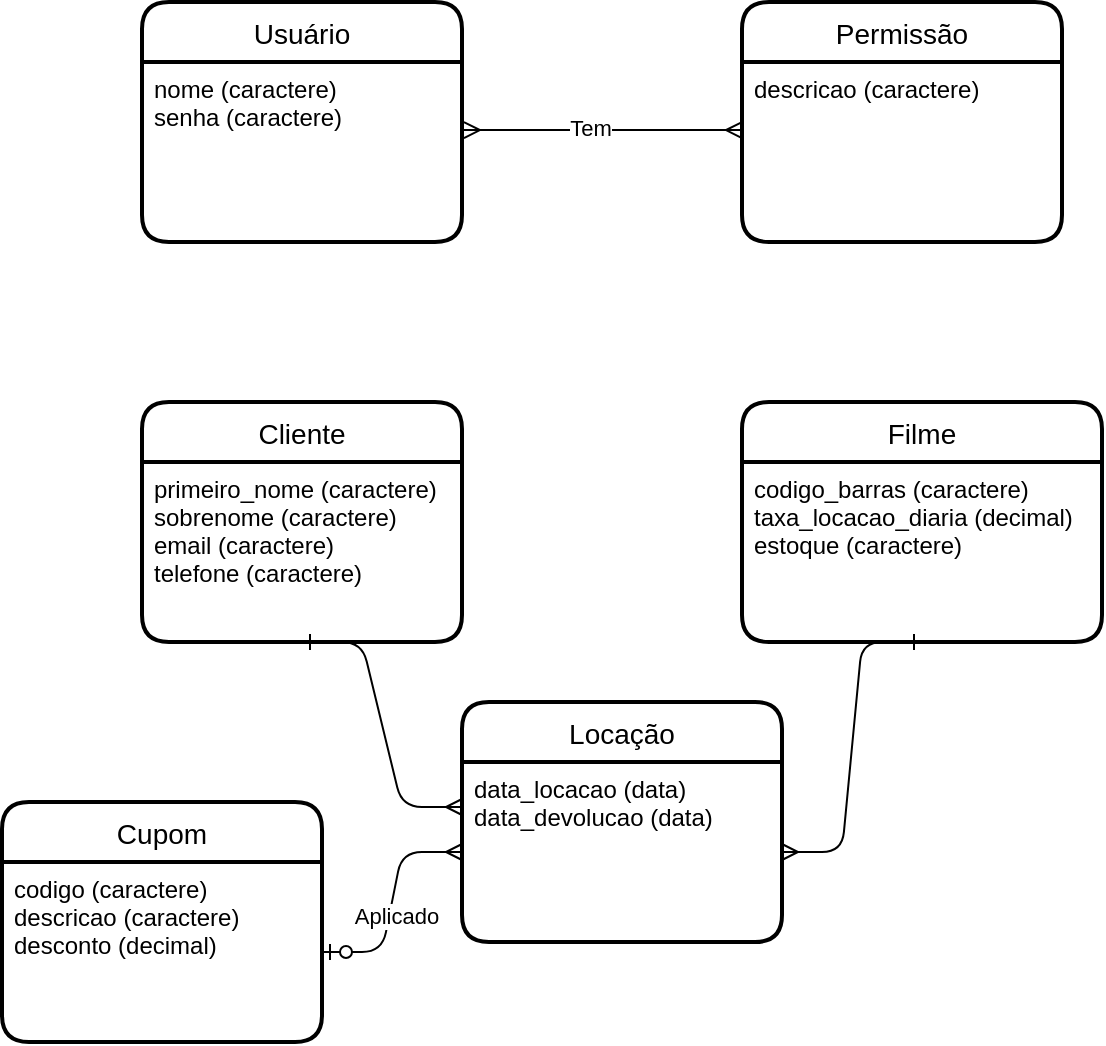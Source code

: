 <mxfile version="14.6.0" type="github">
  <diagram id="R2lEEEUBdFMjLlhIrx00" name="Page-1">
    <mxGraphModel dx="813" dy="435" grid="1" gridSize="10" guides="1" tooltips="1" connect="1" arrows="1" fold="1" page="1" pageScale="1" pageWidth="850" pageHeight="1100" math="0" shadow="0" extFonts="Permanent Marker^https://fonts.googleapis.com/css?family=Permanent+Marker">
      <root>
        <mxCell id="0" />
        <mxCell id="1" parent="0" />
        <mxCell id="_QiEvokuhGVG3-mbWDGy-2" value="Permissão" style="swimlane;childLayout=stackLayout;horizontal=1;startSize=30;horizontalStack=0;rounded=1;fontSize=14;fontStyle=0;strokeWidth=2;resizeParent=0;resizeLast=1;shadow=0;dashed=0;align=center;" parent="1" vertex="1">
          <mxGeometry x="510" y="340" width="160" height="120" as="geometry" />
        </mxCell>
        <mxCell id="_QiEvokuhGVG3-mbWDGy-3" value="descricao (caractere)" style="align=left;strokeColor=none;fillColor=none;spacingLeft=4;fontSize=12;verticalAlign=top;resizable=0;rotatable=0;part=1;" parent="_QiEvokuhGVG3-mbWDGy-2" vertex="1">
          <mxGeometry y="30" width="160" height="90" as="geometry" />
        </mxCell>
        <mxCell id="_QiEvokuhGVG3-mbWDGy-6" value="Cliente" style="swimlane;childLayout=stackLayout;horizontal=1;startSize=30;horizontalStack=0;rounded=1;fontSize=14;fontStyle=0;strokeWidth=2;resizeParent=0;resizeLast=1;shadow=0;dashed=0;align=center;" parent="1" vertex="1">
          <mxGeometry x="210" y="540" width="160" height="120" as="geometry" />
        </mxCell>
        <mxCell id="_QiEvokuhGVG3-mbWDGy-7" value="primeiro_nome (caractere)&#xa;sobrenome (caractere)&#xa;email (caractere)&#xa;telefone (caractere)&#xa;" style="align=left;strokeColor=none;fillColor=none;spacingLeft=4;fontSize=12;verticalAlign=top;resizable=0;rotatable=0;part=1;" parent="_QiEvokuhGVG3-mbWDGy-6" vertex="1">
          <mxGeometry y="30" width="160" height="90" as="geometry" />
        </mxCell>
        <mxCell id="_QiEvokuhGVG3-mbWDGy-8" value="Filme" style="swimlane;childLayout=stackLayout;horizontal=1;startSize=30;horizontalStack=0;rounded=1;fontSize=14;fontStyle=0;strokeWidth=2;resizeParent=0;resizeLast=1;shadow=0;dashed=0;align=center;" parent="1" vertex="1">
          <mxGeometry x="510" y="540" width="180" height="120" as="geometry" />
        </mxCell>
        <mxCell id="_QiEvokuhGVG3-mbWDGy-9" value="codigo_barras (caractere)&#xa;taxa_locacao_diaria (decimal)&#xa;estoque (caractere)&#xa;&#xa;" style="align=left;strokeColor=none;fillColor=none;spacingLeft=4;fontSize=12;verticalAlign=top;resizable=0;rotatable=0;part=1;" parent="_QiEvokuhGVG3-mbWDGy-8" vertex="1">
          <mxGeometry y="30" width="180" height="90" as="geometry" />
        </mxCell>
        <mxCell id="_QiEvokuhGVG3-mbWDGy-10" value="Usuário" style="swimlane;childLayout=stackLayout;horizontal=1;startSize=30;horizontalStack=0;rounded=1;fontSize=14;fontStyle=0;strokeWidth=2;resizeParent=0;resizeLast=1;shadow=0;dashed=0;align=center;" parent="1" vertex="1">
          <mxGeometry x="210" y="340" width="160" height="120" as="geometry" />
        </mxCell>
        <mxCell id="_QiEvokuhGVG3-mbWDGy-11" value="nome (caractere)&#xa;senha (caractere)" style="align=left;strokeColor=none;fillColor=none;spacingLeft=4;fontSize=12;verticalAlign=top;resizable=0;rotatable=0;part=1;" parent="_QiEvokuhGVG3-mbWDGy-10" vertex="1">
          <mxGeometry y="30" width="160" height="90" as="geometry" />
        </mxCell>
        <mxCell id="_QiEvokuhGVG3-mbWDGy-13" value="Cupom" style="swimlane;childLayout=stackLayout;horizontal=1;startSize=30;horizontalStack=0;rounded=1;fontSize=14;fontStyle=0;strokeWidth=2;resizeParent=0;resizeLast=1;shadow=0;dashed=0;align=center;" parent="1" vertex="1">
          <mxGeometry x="140" y="740" width="160" height="120" as="geometry" />
        </mxCell>
        <mxCell id="_QiEvokuhGVG3-mbWDGy-14" value="codigo (caractere)&#xa;descricao (caractere)&#xa;desconto (decimal)" style="align=left;strokeColor=none;fillColor=none;spacingLeft=4;fontSize=12;verticalAlign=top;resizable=0;rotatable=0;part=1;" parent="_QiEvokuhGVG3-mbWDGy-13" vertex="1">
          <mxGeometry y="30" width="160" height="90" as="geometry" />
        </mxCell>
        <mxCell id="_QiEvokuhGVG3-mbWDGy-16" value="Locação" style="swimlane;childLayout=stackLayout;horizontal=1;startSize=30;horizontalStack=0;rounded=1;fontSize=14;fontStyle=0;strokeWidth=2;resizeParent=0;resizeLast=1;shadow=0;dashed=0;align=center;" parent="1" vertex="1">
          <mxGeometry x="370" y="690" width="160" height="120" as="geometry" />
        </mxCell>
        <mxCell id="_QiEvokuhGVG3-mbWDGy-17" value="data_locacao (data)&#xa;data_devolucao (data)" style="align=left;strokeColor=none;fillColor=none;spacingLeft=4;fontSize=12;verticalAlign=top;resizable=0;rotatable=0;part=1;" parent="_QiEvokuhGVG3-mbWDGy-16" vertex="1">
          <mxGeometry y="30" width="160" height="90" as="geometry" />
        </mxCell>
        <mxCell id="_QiEvokuhGVG3-mbWDGy-21" value="" style="edgeStyle=entityRelationEdgeStyle;fontSize=12;html=1;endArrow=ERmany;startArrow=ERzeroToOne;exitX=1;exitY=0.5;exitDx=0;exitDy=0;entryX=0;entryY=0.5;entryDx=0;entryDy=0;endFill=0;startFill=1;" parent="1" source="_QiEvokuhGVG3-mbWDGy-14" target="_QiEvokuhGVG3-mbWDGy-17" edge="1">
          <mxGeometry width="100" height="100" relative="1" as="geometry">
            <mxPoint x="310" y="960" as="sourcePoint" />
            <mxPoint x="410" y="860" as="targetPoint" />
          </mxGeometry>
        </mxCell>
        <mxCell id="_QiEvokuhGVG3-mbWDGy-27" value="Aplicado" style="edgeLabel;html=1;align=center;verticalAlign=middle;resizable=0;points=[];" parent="_QiEvokuhGVG3-mbWDGy-21" vertex="1" connectable="0">
          <mxGeometry x="-0.133" y="-3" relative="1" as="geometry">
            <mxPoint y="-1" as="offset" />
          </mxGeometry>
        </mxCell>
        <mxCell id="_QiEvokuhGVG3-mbWDGy-22" value="" style="edgeStyle=entityRelationEdgeStyle;fontSize=12;html=1;endArrow=ERmany;startArrow=ERone;exitX=0.5;exitY=1;exitDx=0;exitDy=0;entryX=0;entryY=0.25;entryDx=0;entryDy=0;startFill=0;" parent="1" source="_QiEvokuhGVG3-mbWDGy-7" target="_QiEvokuhGVG3-mbWDGy-17" edge="1">
          <mxGeometry width="100" height="100" relative="1" as="geometry">
            <mxPoint x="230" y="780" as="sourcePoint" />
            <mxPoint x="330" y="680" as="targetPoint" />
          </mxGeometry>
        </mxCell>
        <mxCell id="_QiEvokuhGVG3-mbWDGy-23" value="" style="edgeStyle=entityRelationEdgeStyle;fontSize=12;html=1;endArrow=ERone;startArrow=ERmany;exitX=1;exitY=0.5;exitDx=0;exitDy=0;entryX=0.5;entryY=1;entryDx=0;entryDy=0;endFill=0;" parent="1" source="_QiEvokuhGVG3-mbWDGy-17" target="_QiEvokuhGVG3-mbWDGy-9" edge="1">
          <mxGeometry width="100" height="100" relative="1" as="geometry">
            <mxPoint x="580" y="830" as="sourcePoint" />
            <mxPoint x="680" y="730" as="targetPoint" />
          </mxGeometry>
        </mxCell>
        <mxCell id="_QiEvokuhGVG3-mbWDGy-24" value="" style="edgeStyle=entityRelationEdgeStyle;fontSize=12;html=1;endArrow=ERmany;startArrow=ERmany;exitX=1.006;exitY=0.378;exitDx=0;exitDy=0;entryX=0;entryY=0.378;entryDx=0;entryDy=0;exitPerimeter=0;entryPerimeter=0;" parent="1" source="_QiEvokuhGVG3-mbWDGy-11" target="_QiEvokuhGVG3-mbWDGy-3" edge="1">
          <mxGeometry width="100" height="100" relative="1" as="geometry">
            <mxPoint x="360" y="480" as="sourcePoint" />
            <mxPoint x="460" y="380" as="targetPoint" />
          </mxGeometry>
        </mxCell>
        <mxCell id="_QiEvokuhGVG3-mbWDGy-26" value="Tem" style="edgeLabel;html=1;align=center;verticalAlign=middle;resizable=0;points=[];" parent="_QiEvokuhGVG3-mbWDGy-24" vertex="1" connectable="0">
          <mxGeometry x="-0.093" y="1" relative="1" as="geometry">
            <mxPoint as="offset" />
          </mxGeometry>
        </mxCell>
      </root>
    </mxGraphModel>
  </diagram>
</mxfile>
